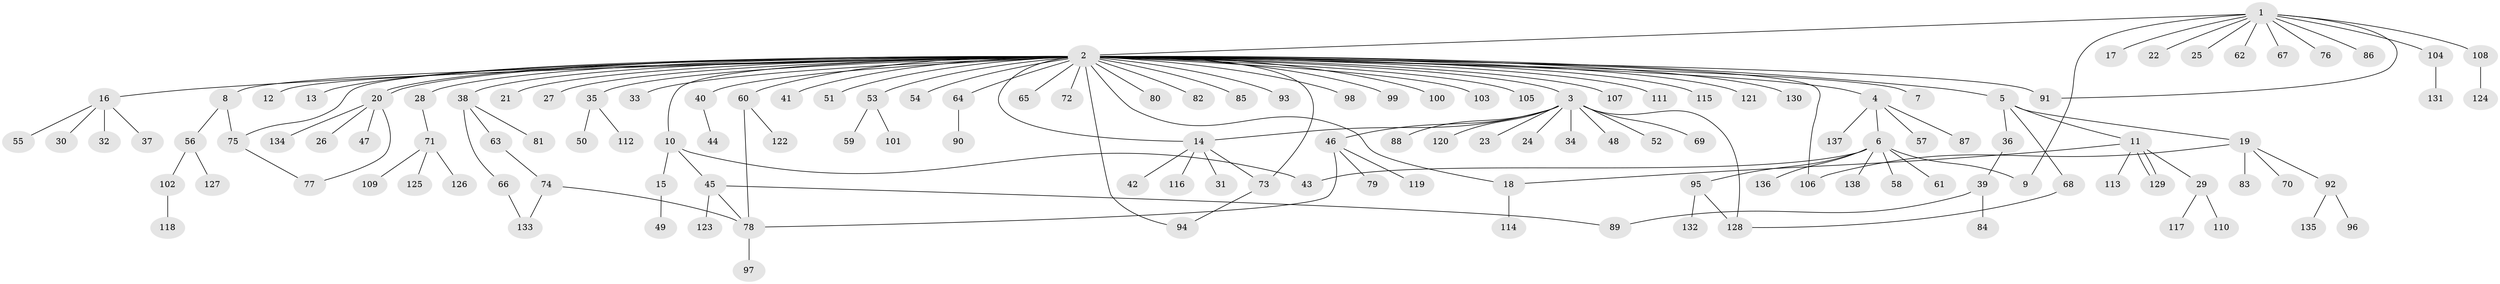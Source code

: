 // coarse degree distribution, {11: 0.01818181818181818, 21: 0.01818181818181818, 12: 0.01818181818181818, 5: 0.03636363636363636, 8: 0.01818181818181818, 1: 0.6727272727272727, 2: 0.14545454545454545, 4: 0.01818181818181818, 3: 0.05454545454545454}
// Generated by graph-tools (version 1.1) at 2025/18/03/04/25 18:18:11]
// undirected, 138 vertices, 156 edges
graph export_dot {
graph [start="1"]
  node [color=gray90,style=filled];
  1;
  2;
  3;
  4;
  5;
  6;
  7;
  8;
  9;
  10;
  11;
  12;
  13;
  14;
  15;
  16;
  17;
  18;
  19;
  20;
  21;
  22;
  23;
  24;
  25;
  26;
  27;
  28;
  29;
  30;
  31;
  32;
  33;
  34;
  35;
  36;
  37;
  38;
  39;
  40;
  41;
  42;
  43;
  44;
  45;
  46;
  47;
  48;
  49;
  50;
  51;
  52;
  53;
  54;
  55;
  56;
  57;
  58;
  59;
  60;
  61;
  62;
  63;
  64;
  65;
  66;
  67;
  68;
  69;
  70;
  71;
  72;
  73;
  74;
  75;
  76;
  77;
  78;
  79;
  80;
  81;
  82;
  83;
  84;
  85;
  86;
  87;
  88;
  89;
  90;
  91;
  92;
  93;
  94;
  95;
  96;
  97;
  98;
  99;
  100;
  101;
  102;
  103;
  104;
  105;
  106;
  107;
  108;
  109;
  110;
  111;
  112;
  113;
  114;
  115;
  116;
  117;
  118;
  119;
  120;
  121;
  122;
  123;
  124;
  125;
  126;
  127;
  128;
  129;
  130;
  131;
  132;
  133;
  134;
  135;
  136;
  137;
  138;
  1 -- 2;
  1 -- 9;
  1 -- 17;
  1 -- 22;
  1 -- 25;
  1 -- 62;
  1 -- 67;
  1 -- 76;
  1 -- 86;
  1 -- 91;
  1 -- 104;
  1 -- 108;
  2 -- 3;
  2 -- 4;
  2 -- 5;
  2 -- 7;
  2 -- 8;
  2 -- 10;
  2 -- 12;
  2 -- 13;
  2 -- 14;
  2 -- 16;
  2 -- 18;
  2 -- 20;
  2 -- 20;
  2 -- 21;
  2 -- 27;
  2 -- 28;
  2 -- 33;
  2 -- 35;
  2 -- 38;
  2 -- 40;
  2 -- 41;
  2 -- 51;
  2 -- 53;
  2 -- 54;
  2 -- 60;
  2 -- 64;
  2 -- 65;
  2 -- 72;
  2 -- 73;
  2 -- 75;
  2 -- 80;
  2 -- 82;
  2 -- 85;
  2 -- 91;
  2 -- 93;
  2 -- 94;
  2 -- 98;
  2 -- 99;
  2 -- 100;
  2 -- 103;
  2 -- 105;
  2 -- 106;
  2 -- 107;
  2 -- 111;
  2 -- 115;
  2 -- 121;
  2 -- 130;
  3 -- 14;
  3 -- 23;
  3 -- 24;
  3 -- 34;
  3 -- 46;
  3 -- 48;
  3 -- 52;
  3 -- 69;
  3 -- 88;
  3 -- 120;
  3 -- 128;
  4 -- 6;
  4 -- 57;
  4 -- 87;
  4 -- 137;
  5 -- 11;
  5 -- 19;
  5 -- 36;
  5 -- 68;
  6 -- 9;
  6 -- 43;
  6 -- 58;
  6 -- 61;
  6 -- 95;
  6 -- 136;
  6 -- 138;
  8 -- 56;
  8 -- 75;
  10 -- 15;
  10 -- 43;
  10 -- 45;
  11 -- 18;
  11 -- 29;
  11 -- 113;
  11 -- 129;
  11 -- 129;
  14 -- 31;
  14 -- 42;
  14 -- 73;
  14 -- 116;
  15 -- 49;
  16 -- 30;
  16 -- 32;
  16 -- 37;
  16 -- 55;
  18 -- 114;
  19 -- 70;
  19 -- 83;
  19 -- 92;
  19 -- 106;
  20 -- 26;
  20 -- 47;
  20 -- 77;
  20 -- 134;
  28 -- 71;
  29 -- 110;
  29 -- 117;
  35 -- 50;
  35 -- 112;
  36 -- 39;
  38 -- 63;
  38 -- 66;
  38 -- 81;
  39 -- 84;
  39 -- 89;
  40 -- 44;
  45 -- 78;
  45 -- 89;
  45 -- 123;
  46 -- 78;
  46 -- 79;
  46 -- 119;
  53 -- 59;
  53 -- 101;
  56 -- 102;
  56 -- 127;
  60 -- 78;
  60 -- 122;
  63 -- 74;
  64 -- 90;
  66 -- 133;
  68 -- 128;
  71 -- 109;
  71 -- 125;
  71 -- 126;
  73 -- 94;
  74 -- 78;
  74 -- 133;
  75 -- 77;
  78 -- 97;
  92 -- 96;
  92 -- 135;
  95 -- 128;
  95 -- 132;
  102 -- 118;
  104 -- 131;
  108 -- 124;
}
